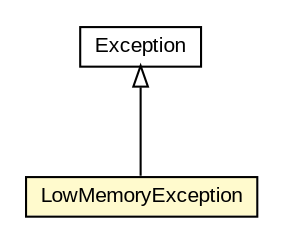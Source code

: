 #!/usr/local/bin/dot
#
# Class diagram 
# Generated by UMLGraph version R5_6-24-gf6e263 (http://www.umlgraph.org/)
#

digraph G {
	edge [fontname="arial",fontsize=10,labelfontname="arial",labelfontsize=10];
	node [fontname="arial",fontsize=10,shape=plaintext];
	nodesep=0.25;
	ranksep=0.5;
	// org.osmdroid.tileprovider.tilesource.BitmapTileSourceBase.LowMemoryException
	c7776 [label=<<table title="org.osmdroid.tileprovider.tilesource.BitmapTileSourceBase.LowMemoryException" border="0" cellborder="1" cellspacing="0" cellpadding="2" port="p" bgcolor="lemonChiffon" href="./BitmapTileSourceBase.LowMemoryException.html">
		<tr><td><table border="0" cellspacing="0" cellpadding="1">
<tr><td align="center" balign="center"> LowMemoryException </td></tr>
		</table></td></tr>
		</table>>, URL="./BitmapTileSourceBase.LowMemoryException.html", fontname="arial", fontcolor="black", fontsize=10.0];
	//org.osmdroid.tileprovider.tilesource.BitmapTileSourceBase.LowMemoryException extends java.lang.Exception
	c7944:p -> c7776:p [dir=back,arrowtail=empty];
	// java.lang.Exception
	c7944 [label=<<table title="java.lang.Exception" border="0" cellborder="1" cellspacing="0" cellpadding="2" port="p" href="http://java.sun.com/j2se/1.4.2/docs/api/java/lang/Exception.html">
		<tr><td><table border="0" cellspacing="0" cellpadding="1">
<tr><td align="center" balign="center"> Exception </td></tr>
		</table></td></tr>
		</table>>, URL="http://java.sun.com/j2se/1.4.2/docs/api/java/lang/Exception.html", fontname="arial", fontcolor="black", fontsize=10.0];
}

